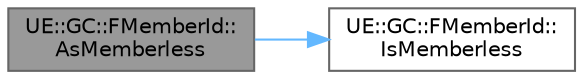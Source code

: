 digraph "UE::GC::FMemberId::AsMemberless"
{
 // INTERACTIVE_SVG=YES
 // LATEX_PDF_SIZE
  bgcolor="transparent";
  edge [fontname=Helvetica,fontsize=10,labelfontname=Helvetica,labelfontsize=10];
  node [fontname=Helvetica,fontsize=10,shape=box,height=0.2,width=0.4];
  rankdir="LR";
  Node1 [id="Node000001",label="UE::GC::FMemberId::\lAsMemberless",height=0.2,width=0.4,color="gray40", fillcolor="grey60", style="filled", fontcolor="black",tooltip=" "];
  Node1 -> Node2 [id="edge1_Node000001_Node000002",color="steelblue1",style="solid",tooltip=" "];
  Node2 [id="Node000002",label="UE::GC::FMemberId::\lIsMemberless",height=0.2,width=0.4,color="grey40", fillcolor="white", style="filled",URL="$d5/dcb/classUE_1_1GC_1_1FMemberId.html#ab28ee67176646ee3c01a0bd8cfa2f2eb",tooltip=" "];
}
